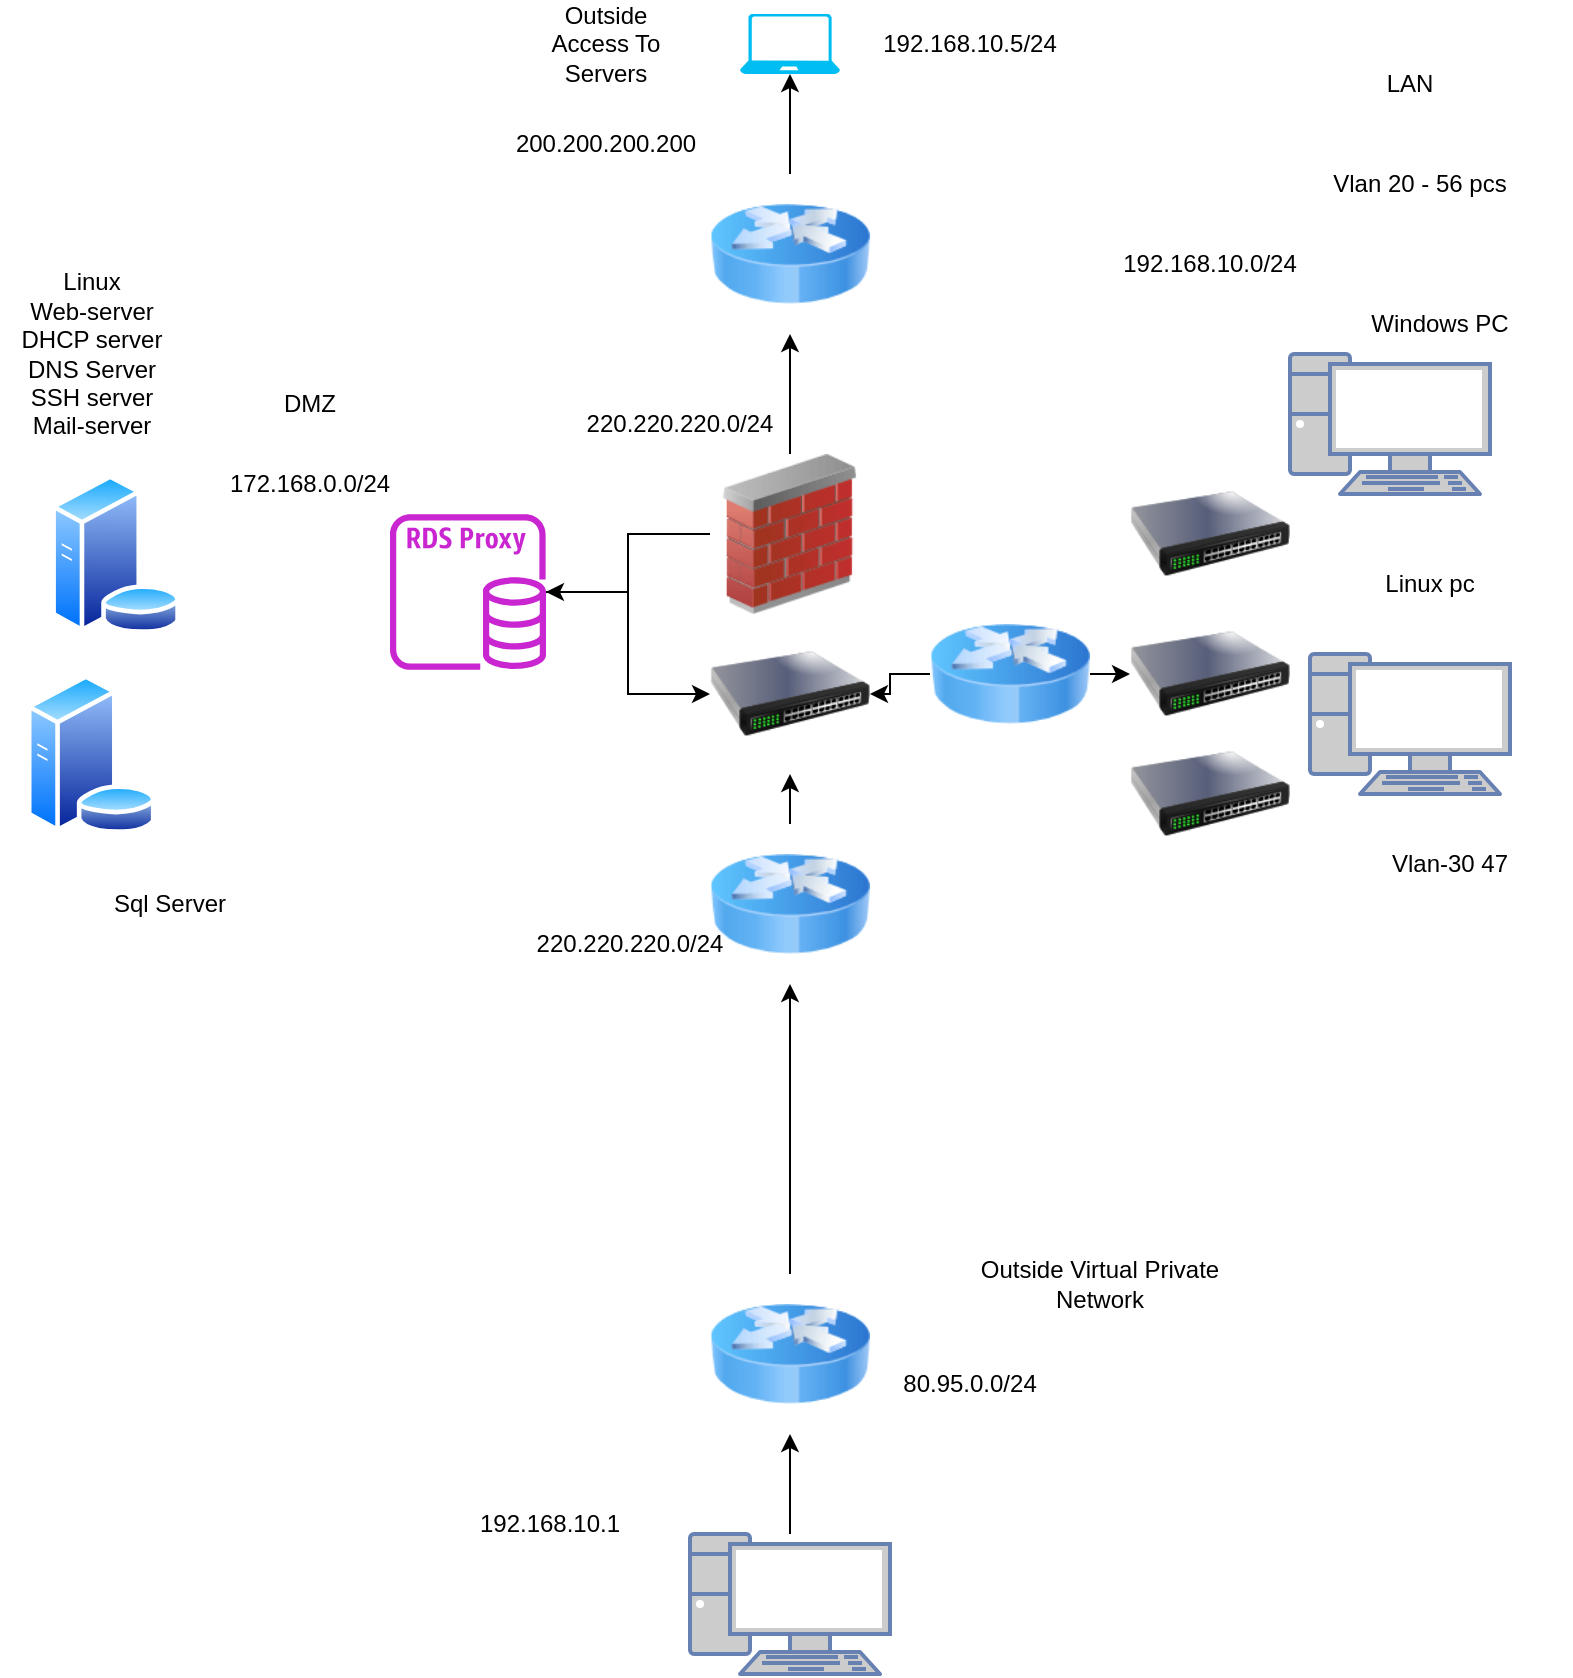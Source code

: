 <mxfile version="22.1.11" type="device">
  <diagram name="Página-1" id="rd0yEJmIR87j53V_kU09">
    <mxGraphModel dx="880" dy="522" grid="1" gridSize="10" guides="1" tooltips="1" connect="1" arrows="1" fold="1" page="1" pageScale="1" pageWidth="827" pageHeight="1169" math="0" shadow="0">
      <root>
        <mxCell id="0" />
        <mxCell id="1" parent="0" />
        <mxCell id="CVqqQkIBb616akaZdqut-42" value="" style="edgeStyle=orthogonalEdgeStyle;rounded=0;orthogonalLoop=1;jettySize=auto;html=1;" edge="1" parent="1" source="CVqqQkIBb616akaZdqut-1" target="CVqqQkIBb616akaZdqut-16">
          <mxGeometry relative="1" as="geometry" />
        </mxCell>
        <mxCell id="CVqqQkIBb616akaZdqut-1" value="" style="image;html=1;image=img/lib/clip_art/networking/Router_Icon_128x128.png" vertex="1" parent="1">
          <mxGeometry x="360" y="100" width="80" height="80" as="geometry" />
        </mxCell>
        <mxCell id="CVqqQkIBb616akaZdqut-2" value="" style="fontColor=#0066CC;verticalAlign=top;verticalLabelPosition=bottom;labelPosition=center;align=center;html=1;outlineConnect=0;fillColor=#CCCCCC;strokeColor=#6881B3;gradientColor=none;gradientDirection=north;strokeWidth=2;shape=mxgraph.networks.pc;" vertex="1" parent="1">
          <mxGeometry x="660" y="340" width="100" height="70" as="geometry" />
        </mxCell>
        <mxCell id="CVqqQkIBb616akaZdqut-3" value="" style="fontColor=#0066CC;verticalAlign=top;verticalLabelPosition=bottom;labelPosition=center;align=center;html=1;outlineConnect=0;fillColor=#CCCCCC;strokeColor=#6881B3;gradientColor=none;gradientDirection=north;strokeWidth=2;shape=mxgraph.networks.pc;" vertex="1" parent="1">
          <mxGeometry x="650" y="190" width="100" height="70" as="geometry" />
        </mxCell>
        <mxCell id="CVqqQkIBb616akaZdqut-4" value="" style="image;aspect=fixed;perimeter=ellipsePerimeter;html=1;align=center;shadow=0;dashed=0;spacingTop=3;image=img/lib/active_directory/database_server.svg;" vertex="1" parent="1">
          <mxGeometry x="17.8" y="350" width="65.6" height="80" as="geometry" />
        </mxCell>
        <mxCell id="CVqqQkIBb616akaZdqut-26" style="edgeStyle=orthogonalEdgeStyle;rounded=0;orthogonalLoop=1;jettySize=auto;html=1;" edge="1" parent="1" source="CVqqQkIBb616akaZdqut-5" target="CVqqQkIBb616akaZdqut-1">
          <mxGeometry relative="1" as="geometry" />
        </mxCell>
        <mxCell id="CVqqQkIBb616akaZdqut-43" value="" style="edgeStyle=orthogonalEdgeStyle;rounded=0;orthogonalLoop=1;jettySize=auto;html=1;" edge="1" parent="1" source="CVqqQkIBb616akaZdqut-5" target="CVqqQkIBb616akaZdqut-12">
          <mxGeometry relative="1" as="geometry" />
        </mxCell>
        <mxCell id="CVqqQkIBb616akaZdqut-5" value="" style="image;html=1;image=img/lib/clip_art/networking/Firewall_02_128x128.png" vertex="1" parent="1">
          <mxGeometry x="360" y="240" width="80" height="80" as="geometry" />
        </mxCell>
        <mxCell id="CVqqQkIBb616akaZdqut-6" value="Windows PC" style="text;html=1;strokeColor=none;fillColor=none;align=center;verticalAlign=middle;whiteSpace=wrap;rounded=0;" vertex="1" parent="1">
          <mxGeometry x="660" y="160" width="130" height="30" as="geometry" />
        </mxCell>
        <mxCell id="CVqqQkIBb616akaZdqut-7" value="Linux pc" style="text;html=1;strokeColor=none;fillColor=none;align=center;verticalAlign=middle;whiteSpace=wrap;rounded=0;" vertex="1" parent="1">
          <mxGeometry x="690" y="290" width="60" height="30" as="geometry" />
        </mxCell>
        <mxCell id="CVqqQkIBb616akaZdqut-8" value="Sql Server" style="text;html=1;strokeColor=none;fillColor=none;align=center;verticalAlign=middle;whiteSpace=wrap;rounded=0;" vertex="1" parent="1">
          <mxGeometry x="60" y="450" width="60" height="30" as="geometry" />
        </mxCell>
        <mxCell id="CVqqQkIBb616akaZdqut-9" value="" style="image;aspect=fixed;perimeter=ellipsePerimeter;html=1;align=center;shadow=0;dashed=0;spacingTop=3;image=img/lib/active_directory/database_server.svg;" vertex="1" parent="1">
          <mxGeometry x="30" y="250" width="65.6" height="80" as="geometry" />
        </mxCell>
        <mxCell id="CVqqQkIBb616akaZdqut-10" value="Linux&lt;br&gt;Web-server&lt;br&gt;DHCP server&lt;br&gt;DNS Server&lt;br&gt;SSH server&lt;br&gt;Mail-server" style="text;html=1;strokeColor=none;fillColor=none;align=center;verticalAlign=middle;whiteSpace=wrap;rounded=0;" vertex="1" parent="1">
          <mxGeometry x="5.6" y="165" width="90" height="50" as="geometry" />
        </mxCell>
        <mxCell id="CVqqQkIBb616akaZdqut-11" style="edgeStyle=orthogonalEdgeStyle;rounded=0;orthogonalLoop=1;jettySize=auto;html=1;exitX=0.5;exitY=1;exitDx=0;exitDy=0;" edge="1" parent="1" source="CVqqQkIBb616akaZdqut-10" target="CVqqQkIBb616akaZdqut-10">
          <mxGeometry relative="1" as="geometry" />
        </mxCell>
        <mxCell id="CVqqQkIBb616akaZdqut-40" value="" style="edgeStyle=orthogonalEdgeStyle;rounded=0;orthogonalLoop=1;jettySize=auto;html=1;" edge="1" parent="1" source="CVqqQkIBb616akaZdqut-12" target="CVqqQkIBb616akaZdqut-28">
          <mxGeometry relative="1" as="geometry" />
        </mxCell>
        <mxCell id="CVqqQkIBb616akaZdqut-12" value="" style="sketch=0;outlineConnect=0;fontColor=#232F3E;gradientColor=none;fillColor=#C925D1;strokeColor=none;dashed=0;verticalLabelPosition=bottom;verticalAlign=top;align=center;html=1;fontSize=12;fontStyle=0;aspect=fixed;pointerEvents=1;shape=mxgraph.aws4.rds_proxy;" vertex="1" parent="1">
          <mxGeometry x="200" y="270" width="78" height="78" as="geometry" />
        </mxCell>
        <mxCell id="CVqqQkIBb616akaZdqut-13" value="172.168.0.0/24" style="text;html=1;strokeColor=none;fillColor=none;align=center;verticalAlign=middle;whiteSpace=wrap;rounded=0;" vertex="1" parent="1">
          <mxGeometry x="130" y="240" width="60" height="30" as="geometry" />
        </mxCell>
        <mxCell id="CVqqQkIBb616akaZdqut-14" value="192.168.10.0/24" style="text;html=1;strokeColor=none;fillColor=none;align=center;verticalAlign=middle;whiteSpace=wrap;rounded=0;" vertex="1" parent="1">
          <mxGeometry x="580" y="130" width="60" height="30" as="geometry" />
        </mxCell>
        <mxCell id="CVqqQkIBb616akaZdqut-15" value="200.200.200.200" style="text;html=1;strokeColor=none;fillColor=none;align=center;verticalAlign=middle;whiteSpace=wrap;rounded=0;" vertex="1" parent="1">
          <mxGeometry x="278" y="70" width="60" height="30" as="geometry" />
        </mxCell>
        <mxCell id="CVqqQkIBb616akaZdqut-16" value="" style="verticalLabelPosition=bottom;html=1;verticalAlign=top;align=center;strokeColor=none;fillColor=#00BEF2;shape=mxgraph.azure.laptop;pointerEvents=1;" vertex="1" parent="1">
          <mxGeometry x="375" y="20" width="50" height="30" as="geometry" />
        </mxCell>
        <mxCell id="CVqqQkIBb616akaZdqut-33" value="" style="edgeStyle=orthogonalEdgeStyle;rounded=0;orthogonalLoop=1;jettySize=auto;html=1;" edge="1" parent="1" source="CVqqQkIBb616akaZdqut-17" target="CVqqQkIBb616akaZdqut-18">
          <mxGeometry relative="1" as="geometry" />
        </mxCell>
        <mxCell id="CVqqQkIBb616akaZdqut-17" value="" style="fontColor=#0066CC;verticalAlign=top;verticalLabelPosition=bottom;labelPosition=center;align=center;html=1;outlineConnect=0;fillColor=#CCCCCC;strokeColor=#6881B3;gradientColor=none;gradientDirection=north;strokeWidth=2;shape=mxgraph.networks.pc;" vertex="1" parent="1">
          <mxGeometry x="350" y="780" width="100" height="70" as="geometry" />
        </mxCell>
        <mxCell id="CVqqQkIBb616akaZdqut-25" style="edgeStyle=orthogonalEdgeStyle;rounded=0;orthogonalLoop=1;jettySize=auto;html=1;exitX=0.5;exitY=0;exitDx=0;exitDy=0;" edge="1" parent="1" source="CVqqQkIBb616akaZdqut-18" target="CVqqQkIBb616akaZdqut-20">
          <mxGeometry relative="1" as="geometry" />
        </mxCell>
        <mxCell id="CVqqQkIBb616akaZdqut-18" value="" style="image;html=1;image=img/lib/clip_art/networking/Router_Icon_128x128.png" vertex="1" parent="1">
          <mxGeometry x="360" y="650" width="80" height="80" as="geometry" />
        </mxCell>
        <mxCell id="CVqqQkIBb616akaZdqut-19" value="192.168.10.1" style="text;html=1;strokeColor=none;fillColor=none;align=center;verticalAlign=middle;whiteSpace=wrap;rounded=0;" vertex="1" parent="1">
          <mxGeometry x="250" y="760" width="60" height="30" as="geometry" />
        </mxCell>
        <mxCell id="CVqqQkIBb616akaZdqut-44" value="" style="edgeStyle=orthogonalEdgeStyle;rounded=0;orthogonalLoop=1;jettySize=auto;html=1;" edge="1" parent="1" source="CVqqQkIBb616akaZdqut-20" target="CVqqQkIBb616akaZdqut-28">
          <mxGeometry relative="1" as="geometry" />
        </mxCell>
        <mxCell id="CVqqQkIBb616akaZdqut-20" value="" style="image;html=1;image=img/lib/clip_art/networking/Router_Icon_128x128.png" vertex="1" parent="1">
          <mxGeometry x="360" y="425" width="80" height="80" as="geometry" />
        </mxCell>
        <mxCell id="CVqqQkIBb616akaZdqut-21" value="80.95.0.0/24" style="text;html=1;strokeColor=none;fillColor=none;align=center;verticalAlign=middle;whiteSpace=wrap;rounded=0;" vertex="1" parent="1">
          <mxGeometry x="460" y="690" width="60" height="30" as="geometry" />
        </mxCell>
        <mxCell id="CVqqQkIBb616akaZdqut-22" value="220.220.220.0/24" style="text;html=1;strokeColor=none;fillColor=none;align=center;verticalAlign=middle;whiteSpace=wrap;rounded=0;" vertex="1" parent="1">
          <mxGeometry x="315" y="210" width="60" height="30" as="geometry" />
        </mxCell>
        <mxCell id="CVqqQkIBb616akaZdqut-23" value="220.220.220.0/24" style="text;html=1;strokeColor=none;fillColor=none;align=center;verticalAlign=middle;whiteSpace=wrap;rounded=0;" vertex="1" parent="1">
          <mxGeometry x="290" y="470" width="60" height="30" as="geometry" />
        </mxCell>
        <mxCell id="CVqqQkIBb616akaZdqut-27" value="" style="image;html=1;image=img/lib/clip_art/networking/Switch_128x128.png" vertex="1" parent="1">
          <mxGeometry x="570" y="240" width="80" height="80" as="geometry" />
        </mxCell>
        <mxCell id="CVqqQkIBb616akaZdqut-28" value="" style="image;html=1;image=img/lib/clip_art/networking/Switch_128x128.png" vertex="1" parent="1">
          <mxGeometry x="360" y="320" width="80" height="80" as="geometry" />
        </mxCell>
        <mxCell id="CVqqQkIBb616akaZdqut-45" value="" style="edgeStyle=orthogonalEdgeStyle;rounded=0;orthogonalLoop=1;jettySize=auto;html=1;" edge="1" parent="1" source="CVqqQkIBb616akaZdqut-29" target="CVqqQkIBb616akaZdqut-28">
          <mxGeometry relative="1" as="geometry" />
        </mxCell>
        <mxCell id="CVqqQkIBb616akaZdqut-50" style="edgeStyle=elbowEdgeStyle;rounded=0;orthogonalLoop=1;jettySize=auto;html=1;exitX=1;exitY=0.5;exitDx=0;exitDy=0;" edge="1" parent="1" source="CVqqQkIBb616akaZdqut-29" target="CVqqQkIBb616akaZdqut-34">
          <mxGeometry relative="1" as="geometry" />
        </mxCell>
        <mxCell id="CVqqQkIBb616akaZdqut-29" value="" style="image;html=1;image=img/lib/clip_art/networking/Router_Icon_128x128.png" vertex="1" parent="1">
          <mxGeometry x="470" y="310" width="80" height="80" as="geometry" />
        </mxCell>
        <mxCell id="CVqqQkIBb616akaZdqut-30" value="Vlan 20 - 56 pcs" style="text;html=1;strokeColor=none;fillColor=none;align=center;verticalAlign=middle;whiteSpace=wrap;rounded=0;" vertex="1" parent="1">
          <mxGeometry x="660" y="90" width="110" height="30" as="geometry" />
        </mxCell>
        <mxCell id="CVqqQkIBb616akaZdqut-31" value="Vlan-30 47" style="text;html=1;strokeColor=none;fillColor=none;align=center;verticalAlign=middle;whiteSpace=wrap;rounded=0;" vertex="1" parent="1">
          <mxGeometry x="680" y="430" width="100" height="30" as="geometry" />
        </mxCell>
        <mxCell id="CVqqQkIBb616akaZdqut-32" value="Outside Virtual Private Network" style="text;html=1;strokeColor=none;fillColor=none;align=center;verticalAlign=middle;whiteSpace=wrap;rounded=0;" vertex="1" parent="1">
          <mxGeometry x="480" y="630" width="150" height="50" as="geometry" />
        </mxCell>
        <mxCell id="CVqqQkIBb616akaZdqut-34" value="" style="image;html=1;image=img/lib/clip_art/networking/Switch_128x128.png" vertex="1" parent="1">
          <mxGeometry x="570" y="310" width="80" height="80" as="geometry" />
        </mxCell>
        <mxCell id="CVqqQkIBb616akaZdqut-35" value="" style="image;html=1;image=img/lib/clip_art/networking/Switch_128x128.png" vertex="1" parent="1">
          <mxGeometry x="570" y="370" width="80" height="80" as="geometry" />
        </mxCell>
        <mxCell id="CVqqQkIBb616akaZdqut-36" value="Outside Access To Servers" style="text;html=1;strokeColor=none;fillColor=none;align=center;verticalAlign=middle;whiteSpace=wrap;rounded=0;" vertex="1" parent="1">
          <mxGeometry x="278" y="20" width="60" height="30" as="geometry" />
        </mxCell>
        <mxCell id="CVqqQkIBb616akaZdqut-37" value="LAN" style="text;html=1;strokeColor=none;fillColor=none;align=center;verticalAlign=middle;whiteSpace=wrap;rounded=0;" vertex="1" parent="1">
          <mxGeometry x="680" y="40" width="60" height="30" as="geometry" />
        </mxCell>
        <mxCell id="CVqqQkIBb616akaZdqut-39" value="192.168.10.5/24" style="text;html=1;strokeColor=none;fillColor=none;align=center;verticalAlign=middle;whiteSpace=wrap;rounded=0;" vertex="1" parent="1">
          <mxGeometry x="460" y="20" width="60" height="30" as="geometry" />
        </mxCell>
        <mxCell id="CVqqQkIBb616akaZdqut-41" value="DMZ" style="text;html=1;strokeColor=none;fillColor=none;align=center;verticalAlign=middle;whiteSpace=wrap;rounded=0;" vertex="1" parent="1">
          <mxGeometry x="130" y="200" width="60" height="30" as="geometry" />
        </mxCell>
      </root>
    </mxGraphModel>
  </diagram>
</mxfile>
